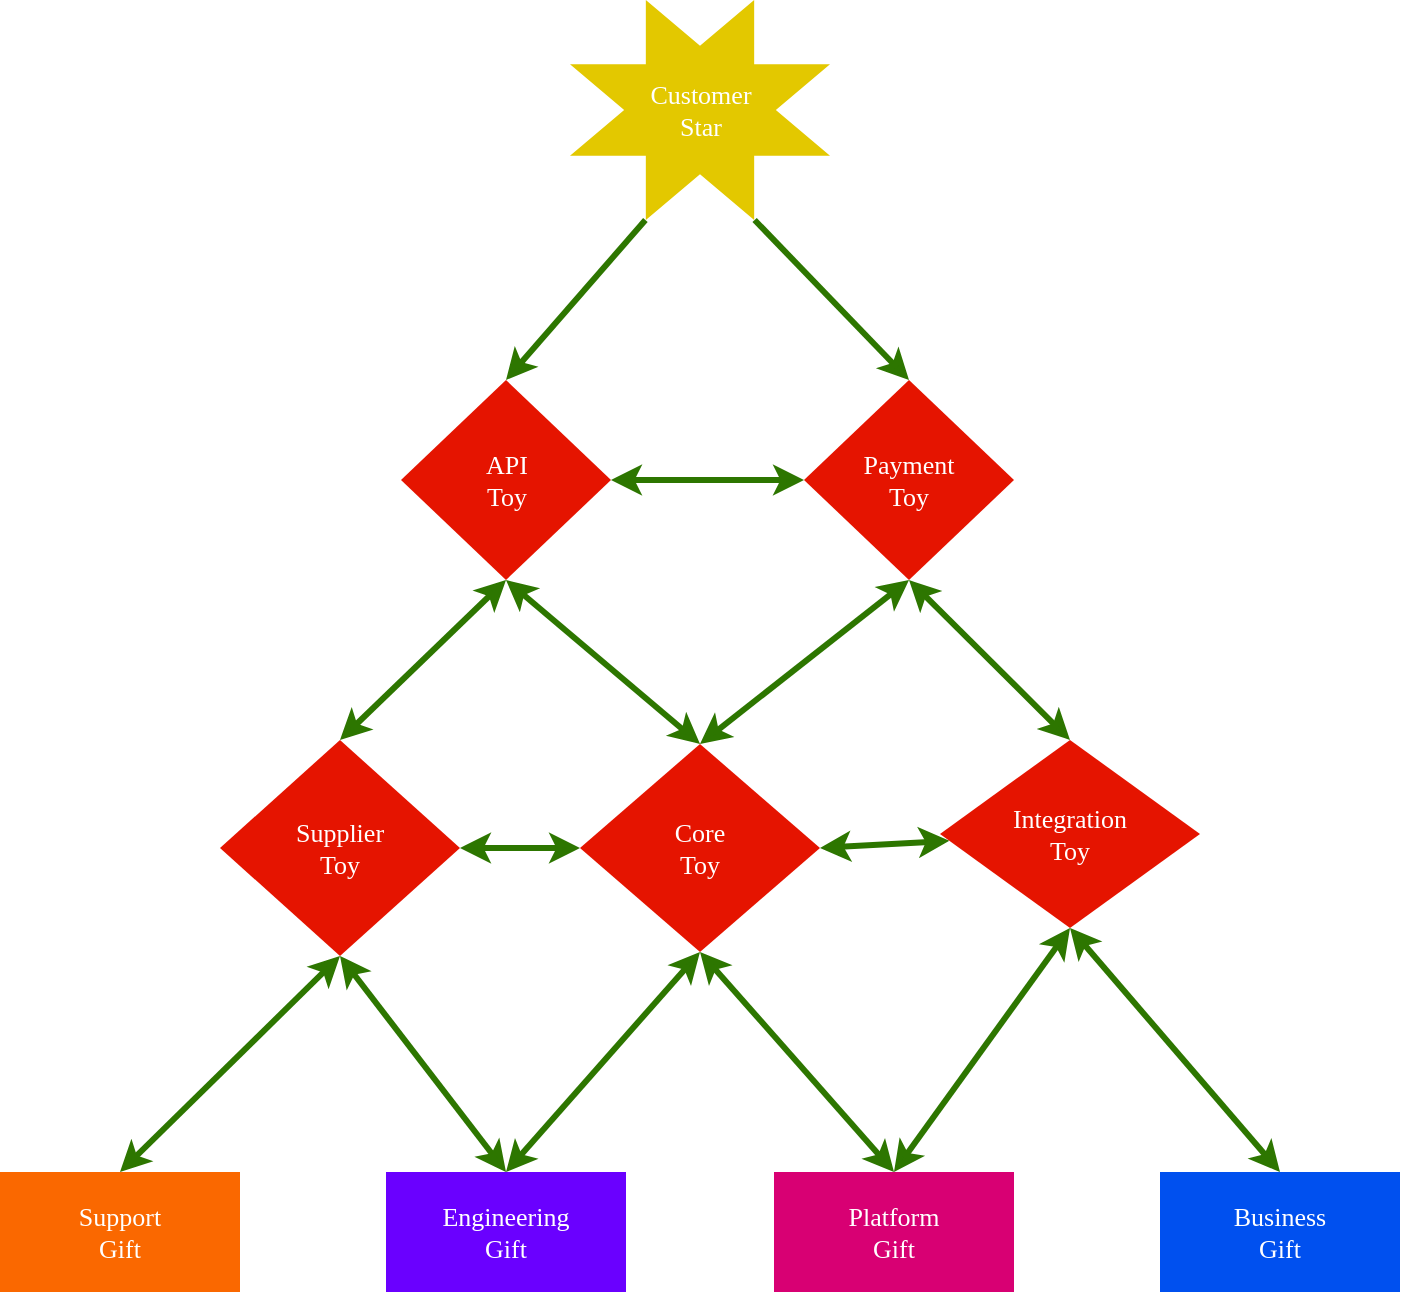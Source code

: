 <mxfile version="13.9.9" type="device"><diagram id="Tgi1JMphEhNkQsMprPqj" name="Page-1"><mxGraphModel dx="1092" dy="839" grid="1" gridSize="10" guides="1" tooltips="1" connect="1" arrows="1" fold="1" page="1" pageScale="1" pageWidth="1169" pageHeight="827" math="0" shadow="0"><root><mxCell id="0"/><mxCell id="1" parent="0"/><mxCell id="0NfiyPnYd2uGDSUmUwFa-12" style="edgeStyle=none;rounded=0;orthogonalLoop=1;jettySize=auto;html=1;entryX=0.5;entryY=0;entryDx=0;entryDy=0;exitX=0.71;exitY=1;exitDx=0;exitDy=0;exitPerimeter=0;strokeWidth=3;fillColor=#60a917;strokeColor=#2D7600;fontFamily=JetBrains Mono;fontSize=13;" edge="1" parent="1" source="0NfiyPnYd2uGDSUmUwFa-1" target="0NfiyPnYd2uGDSUmUwFa-3"><mxGeometry relative="1" as="geometry"/></mxCell><mxCell id="0NfiyPnYd2uGDSUmUwFa-1" value="Customer&lt;br style=&quot;font-size: 13px;&quot;&gt;Star" style="verticalLabelPosition=middle;verticalAlign=middle;html=1;shape=mxgraph.basic.8_point_star;labelPosition=center;align=center;fillColor=#e3c800;fontColor=#ffffff;strokeColor=none;fontFamily=JetBrains Mono;fontSize=13;" vertex="1" parent="1"><mxGeometry x="425" y="30" width="130" height="110" as="geometry"/></mxCell><mxCell id="0NfiyPnYd2uGDSUmUwFa-11" style="rounded=0;orthogonalLoop=1;jettySize=auto;html=1;entryX=0.5;entryY=0;entryDx=0;entryDy=0;exitX=0.29;exitY=1;exitDx=0;exitDy=0;exitPerimeter=0;strokeWidth=3;fillColor=#60a917;strokeColor=#2D7600;fontFamily=JetBrains Mono;fontSize=13;" edge="1" parent="1" source="0NfiyPnYd2uGDSUmUwFa-1" target="0NfiyPnYd2uGDSUmUwFa-2"><mxGeometry relative="1" as="geometry"/></mxCell><mxCell id="0NfiyPnYd2uGDSUmUwFa-13" style="edgeStyle=none;rounded=0;orthogonalLoop=1;jettySize=auto;html=1;entryX=0;entryY=0.5;entryDx=0;entryDy=0;startArrow=classic;startFill=1;strokeWidth=3;fillColor=#60a917;strokeColor=#2D7600;fontFamily=JetBrains Mono;fontSize=13;" edge="1" parent="1" source="0NfiyPnYd2uGDSUmUwFa-2" target="0NfiyPnYd2uGDSUmUwFa-3"><mxGeometry relative="1" as="geometry"/></mxCell><mxCell id="0NfiyPnYd2uGDSUmUwFa-14" style="edgeStyle=none;rounded=0;orthogonalLoop=1;jettySize=auto;html=1;entryX=0.5;entryY=0;entryDx=0;entryDy=0;exitX=0.5;exitY=1;exitDx=0;exitDy=0;startArrow=classic;startFill=1;strokeWidth=3;fillColor=#60a917;strokeColor=#2D7600;fontFamily=JetBrains Mono;fontSize=13;" edge="1" parent="1" source="0NfiyPnYd2uGDSUmUwFa-2" target="0NfiyPnYd2uGDSUmUwFa-4"><mxGeometry relative="1" as="geometry"/></mxCell><mxCell id="0NfiyPnYd2uGDSUmUwFa-18" style="edgeStyle=none;rounded=0;orthogonalLoop=1;jettySize=auto;html=1;entryX=0.5;entryY=0;entryDx=0;entryDy=0;exitX=0.5;exitY=1;exitDx=0;exitDy=0;startArrow=classic;startFill=1;strokeWidth=3;fillColor=#60a917;strokeColor=#2D7600;fontFamily=JetBrains Mono;fontSize=13;" edge="1" parent="1" source="0NfiyPnYd2uGDSUmUwFa-2" target="0NfiyPnYd2uGDSUmUwFa-5"><mxGeometry relative="1" as="geometry"/></mxCell><mxCell id="0NfiyPnYd2uGDSUmUwFa-2" value="API&lt;br style=&quot;font-size: 13px;&quot;&gt;Toy" style="rhombus;whiteSpace=wrap;html=1;flipH=1;fillColor=#e51400;fontColor=#ffffff;strokeColor=none;fontFamily=JetBrains Mono;fontSize=13;" vertex="1" parent="1"><mxGeometry x="340.5" y="220" width="105" height="100" as="geometry"/></mxCell><mxCell id="0NfiyPnYd2uGDSUmUwFa-15" style="edgeStyle=none;rounded=0;orthogonalLoop=1;jettySize=auto;html=1;entryX=0.5;entryY=0;entryDx=0;entryDy=0;exitX=0.5;exitY=1;exitDx=0;exitDy=0;startArrow=classic;startFill=1;strokeWidth=3;fillColor=#60a917;strokeColor=#2D7600;fontFamily=JetBrains Mono;fontSize=13;" edge="1" parent="1" source="0NfiyPnYd2uGDSUmUwFa-3" target="0NfiyPnYd2uGDSUmUwFa-6"><mxGeometry relative="1" as="geometry"/></mxCell><mxCell id="0NfiyPnYd2uGDSUmUwFa-19" style="edgeStyle=none;rounded=0;orthogonalLoop=1;jettySize=auto;html=1;entryX=0.5;entryY=0;entryDx=0;entryDy=0;exitX=0.5;exitY=1;exitDx=0;exitDy=0;startArrow=classic;startFill=1;strokeWidth=3;fillColor=#60a917;strokeColor=#2D7600;fontFamily=JetBrains Mono;fontSize=13;" edge="1" parent="1" source="0NfiyPnYd2uGDSUmUwFa-3" target="0NfiyPnYd2uGDSUmUwFa-5"><mxGeometry relative="1" as="geometry"/></mxCell><mxCell id="0NfiyPnYd2uGDSUmUwFa-3" value="Payment&lt;br style=&quot;font-size: 13px;&quot;&gt;Toy" style="rhombus;whiteSpace=wrap;html=1;flipH=1;fillColor=#e51400;fontColor=#ffffff;strokeColor=none;fontFamily=JetBrains Mono;fontSize=13;" vertex="1" parent="1"><mxGeometry x="542" y="220" width="105" height="100" as="geometry"/></mxCell><mxCell id="0NfiyPnYd2uGDSUmUwFa-17" style="edgeStyle=none;rounded=0;orthogonalLoop=1;jettySize=auto;html=1;entryX=0;entryY=0.5;entryDx=0;entryDy=0;startArrow=classic;startFill=1;strokeWidth=3;fillColor=#60a917;strokeColor=#2D7600;fontFamily=JetBrains Mono;fontSize=13;" edge="1" parent="1" source="0NfiyPnYd2uGDSUmUwFa-4" target="0NfiyPnYd2uGDSUmUwFa-5"><mxGeometry relative="1" as="geometry"/></mxCell><mxCell id="0NfiyPnYd2uGDSUmUwFa-20" style="edgeStyle=none;rounded=0;orthogonalLoop=1;jettySize=auto;html=1;entryX=0.5;entryY=0;entryDx=0;entryDy=0;exitX=0.5;exitY=1;exitDx=0;exitDy=0;startArrow=classic;startFill=1;strokeWidth=3;fillColor=#60a917;strokeColor=#2D7600;fontFamily=JetBrains Mono;fontSize=13;" edge="1" parent="1" source="0NfiyPnYd2uGDSUmUwFa-4" target="0NfiyPnYd2uGDSUmUwFa-7"><mxGeometry relative="1" as="geometry"><mxPoint x="300" y="540" as="sourcePoint"/></mxGeometry></mxCell><mxCell id="0NfiyPnYd2uGDSUmUwFa-21" style="edgeStyle=none;rounded=0;orthogonalLoop=1;jettySize=auto;html=1;entryX=0.5;entryY=0;entryDx=0;entryDy=0;exitX=0.5;exitY=1;exitDx=0;exitDy=0;startArrow=classic;startFill=1;strokeWidth=3;fillColor=#60a917;strokeColor=#2D7600;fontFamily=JetBrains Mono;fontSize=13;" edge="1" parent="1" source="0NfiyPnYd2uGDSUmUwFa-4" target="0NfiyPnYd2uGDSUmUwFa-8"><mxGeometry relative="1" as="geometry"><mxPoint x="300" y="540" as="sourcePoint"/></mxGeometry></mxCell><mxCell id="0NfiyPnYd2uGDSUmUwFa-4" value="Supplier&lt;br style=&quot;font-size: 13px;&quot;&gt;Toy" style="rhombus;whiteSpace=wrap;html=1;fillColor=#e51400;fontColor=#ffffff;strokeColor=none;fontFamily=JetBrains Mono;fontSize=13;" vertex="1" parent="1"><mxGeometry x="250" y="400" width="120" height="108" as="geometry"/></mxCell><mxCell id="0NfiyPnYd2uGDSUmUwFa-22" style="edgeStyle=none;rounded=0;orthogonalLoop=1;jettySize=auto;html=1;entryX=0.5;entryY=0;entryDx=0;entryDy=0;exitX=0.5;exitY=1;exitDx=0;exitDy=0;startArrow=classic;startFill=1;strokeWidth=3;fillColor=#60a917;strokeColor=#2D7600;fontFamily=JetBrains Mono;fontSize=13;" edge="1" parent="1" source="0NfiyPnYd2uGDSUmUwFa-5" target="0NfiyPnYd2uGDSUmUwFa-8"><mxGeometry relative="1" as="geometry"><mxPoint x="490" y="540" as="sourcePoint"/></mxGeometry></mxCell><mxCell id="0NfiyPnYd2uGDSUmUwFa-23" style="edgeStyle=none;rounded=0;orthogonalLoop=1;jettySize=auto;html=1;entryX=0.5;entryY=0;entryDx=0;entryDy=0;exitX=0.5;exitY=1;exitDx=0;exitDy=0;startArrow=classic;startFill=1;strokeWidth=3;fillColor=#60a917;strokeColor=#2D7600;fontFamily=JetBrains Mono;fontSize=13;" edge="1" parent="1" source="0NfiyPnYd2uGDSUmUwFa-5" target="0NfiyPnYd2uGDSUmUwFa-9"><mxGeometry relative="1" as="geometry"><mxPoint x="490" y="540" as="sourcePoint"/></mxGeometry></mxCell><mxCell id="0NfiyPnYd2uGDSUmUwFa-5" value="Core&lt;br style=&quot;font-size: 13px;&quot;&gt;Toy" style="rhombus;whiteSpace=wrap;html=1;fillColor=#e51400;fontColor=#ffffff;strokeColor=none;fontFamily=JetBrains Mono;fontSize=13;" vertex="1" parent="1"><mxGeometry x="430" y="402" width="120" height="104" as="geometry"/></mxCell><mxCell id="0NfiyPnYd2uGDSUmUwFa-16" style="edgeStyle=none;rounded=0;orthogonalLoop=1;jettySize=auto;html=1;entryX=1;entryY=0.5;entryDx=0;entryDy=0;startArrow=classic;startFill=1;strokeWidth=3;fillColor=#60a917;strokeColor=#2D7600;fontFamily=JetBrains Mono;fontSize=13;" edge="1" parent="1" source="0NfiyPnYd2uGDSUmUwFa-6" target="0NfiyPnYd2uGDSUmUwFa-5"><mxGeometry relative="1" as="geometry"/></mxCell><mxCell id="0NfiyPnYd2uGDSUmUwFa-24" style="edgeStyle=none;rounded=0;orthogonalLoop=1;jettySize=auto;html=1;entryX=0.5;entryY=0;entryDx=0;entryDy=0;exitX=0.5;exitY=1;exitDx=0;exitDy=0;startArrow=classic;startFill=1;strokeWidth=3;fillColor=#60a917;strokeColor=#2D7600;fontFamily=JetBrains Mono;fontSize=13;" edge="1" parent="1" source="0NfiyPnYd2uGDSUmUwFa-6" target="0NfiyPnYd2uGDSUmUwFa-9"><mxGeometry relative="1" as="geometry"><mxPoint x="680" y="540" as="sourcePoint"/></mxGeometry></mxCell><mxCell id="0NfiyPnYd2uGDSUmUwFa-25" style="edgeStyle=none;rounded=0;orthogonalLoop=1;jettySize=auto;html=1;entryX=0.5;entryY=0;entryDx=0;entryDy=0;exitX=0.5;exitY=1;exitDx=0;exitDy=0;startArrow=classic;startFill=1;strokeWidth=3;fillColor=#60a917;strokeColor=#2D7600;fontFamily=JetBrains Mono;fontSize=13;" edge="1" parent="1" source="0NfiyPnYd2uGDSUmUwFa-6" target="0NfiyPnYd2uGDSUmUwFa-10"><mxGeometry relative="1" as="geometry"><mxPoint x="680" y="540" as="sourcePoint"/></mxGeometry></mxCell><mxCell id="0NfiyPnYd2uGDSUmUwFa-6" value="Integration&lt;br style=&quot;font-size: 13px;&quot;&gt;Toy" style="rhombus;whiteSpace=wrap;html=1;fillColor=#e51400;fontColor=#ffffff;strokeColor=none;fontFamily=JetBrains Mono;fontSize=13;" vertex="1" parent="1"><mxGeometry x="610" y="400" width="130" height="94" as="geometry"/></mxCell><mxCell id="0NfiyPnYd2uGDSUmUwFa-7" value="Support&lt;br style=&quot;font-size: 13px;&quot;&gt;Gift" style="rounded=0;whiteSpace=wrap;html=1;fillColor=#fa6800;fontColor=#ffffff;strokeColor=none;fontFamily=JetBrains Mono;fontSize=13;" vertex="1" parent="1"><mxGeometry x="140" y="616" width="120" height="60" as="geometry"/></mxCell><mxCell id="0NfiyPnYd2uGDSUmUwFa-8" value="Engineering&lt;br style=&quot;font-size: 13px;&quot;&gt;Gift" style="rounded=0;whiteSpace=wrap;html=1;fillColor=#6a00ff;fontColor=#ffffff;strokeColor=none;fontFamily=JetBrains Mono;fontSize=13;" vertex="1" parent="1"><mxGeometry x="333" y="616" width="120" height="60" as="geometry"/></mxCell><mxCell id="0NfiyPnYd2uGDSUmUwFa-9" value="Platform&lt;br style=&quot;font-size: 13px;&quot;&gt;Gift" style="rounded=0;whiteSpace=wrap;html=1;fillColor=#d80073;fontColor=#ffffff;strokeColor=none;fontFamily=JetBrains Mono;fontSize=13;" vertex="1" parent="1"><mxGeometry x="527" y="616" width="120" height="60" as="geometry"/></mxCell><mxCell id="0NfiyPnYd2uGDSUmUwFa-10" value="Business&lt;br style=&quot;font-size: 13px;&quot;&gt;Gift" style="rounded=0;whiteSpace=wrap;html=1;fillColor=#0050ef;fontColor=#ffffff;strokeColor=none;fontFamily=JetBrains Mono;fontSize=13;" vertex="1" parent="1"><mxGeometry x="720" y="616" width="120" height="60" as="geometry"/></mxCell></root></mxGraphModel></diagram></mxfile>